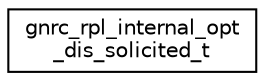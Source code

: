 digraph "Graphical Class Hierarchy"
{
 // LATEX_PDF_SIZE
  edge [fontname="Helvetica",fontsize="10",labelfontname="Helvetica",labelfontsize="10"];
  node [fontname="Helvetica",fontsize="10",shape=record];
  rankdir="LR";
  Node0 [label="gnrc_rpl_internal_opt\l_dis_solicited_t",height=0.2,width=0.4,color="black", fillcolor="white", style="filled",URL="$structgnrc__rpl__internal__opt__dis__solicited__t.html",tooltip="internal unpacked struct type for DIS solicited option insertion"];
}
